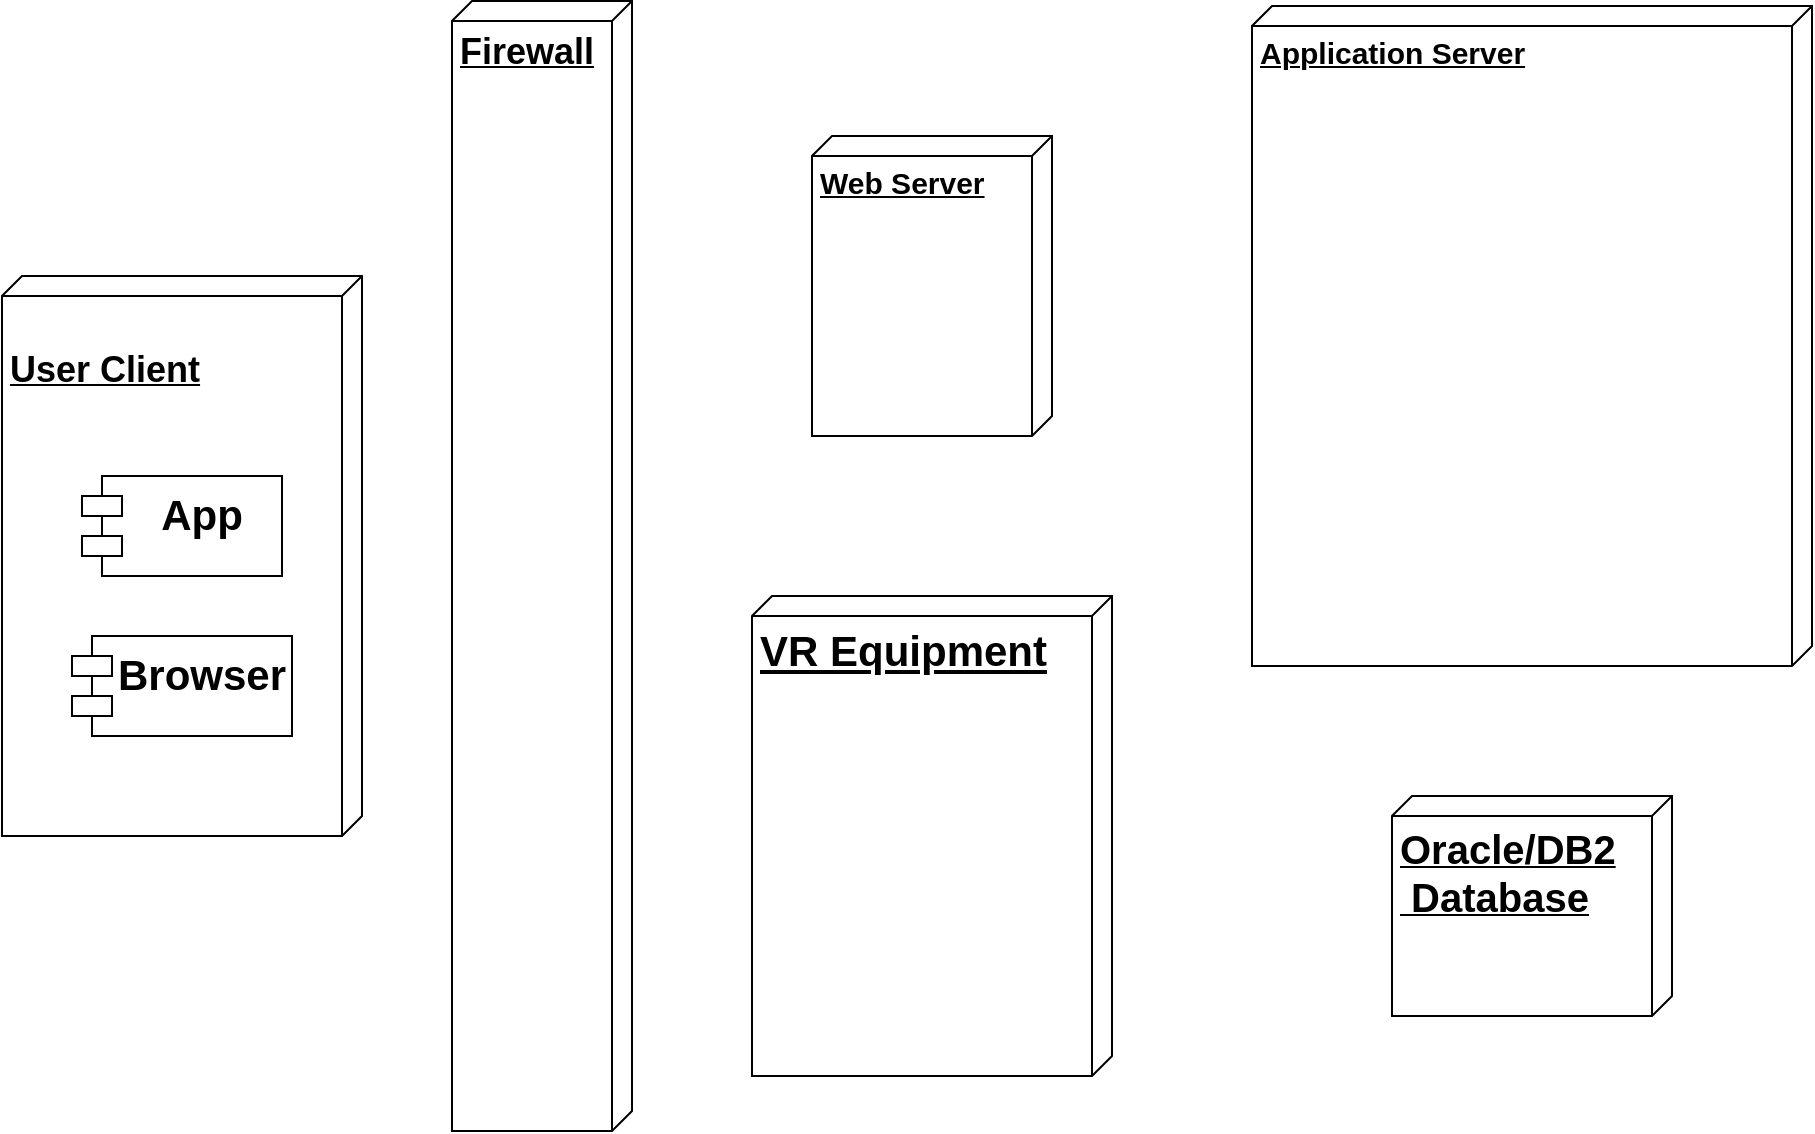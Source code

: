 <mxfile version="15.3.2" type="github">
  <diagram name="Page-1" id="5f0bae14-7c28-e335-631c-24af17079c00">
    <mxGraphModel dx="1550" dy="779" grid="1" gridSize="10" guides="1" tooltips="1" connect="1" arrows="1" fold="1" page="1" pageScale="1" pageWidth="1100" pageHeight="850" background="none" math="0" shadow="0">
      <root>
        <mxCell id="0" />
        <mxCell id="1" parent="0" />
        <mxCell id="KVNaXOkbH7ARZ5-L0nN6-1" value="&lt;b&gt;&lt;font style=&quot;font-size: 18px&quot;&gt;Firewall&lt;/font&gt;&lt;/b&gt;" style="verticalAlign=top;align=left;spacingTop=8;spacingLeft=2;spacingRight=12;shape=cube;size=10;direction=south;fontStyle=4;html=1;" vertex="1" parent="1">
          <mxGeometry x="310" y="92.5" width="90" height="565" as="geometry" />
        </mxCell>
        <mxCell id="KVNaXOkbH7ARZ5-L0nN6-2" value="&lt;b&gt;&lt;font style=&quot;font-size: 15px&quot;&gt;Application Server&lt;/font&gt;&lt;/b&gt;" style="verticalAlign=top;align=left;spacingTop=8;spacingLeft=2;spacingRight=12;shape=cube;size=10;direction=south;fontStyle=4;html=1;" vertex="1" parent="1">
          <mxGeometry x="710" y="95" width="280" height="330" as="geometry" />
        </mxCell>
        <mxCell id="KVNaXOkbH7ARZ5-L0nN6-3" value="&lt;b style=&quot;font-size: 20px&quot;&gt;Oracle/DB2&lt;br&gt;&amp;nbsp;Database&lt;/b&gt;" style="verticalAlign=top;align=left;spacingTop=8;spacingLeft=2;spacingRight=12;shape=cube;size=10;direction=south;fontStyle=4;html=1;" vertex="1" parent="1">
          <mxGeometry x="780" y="490" width="140" height="110" as="geometry" />
        </mxCell>
        <mxCell id="KVNaXOkbH7ARZ5-L0nN6-4" value="&lt;b&gt;&lt;font style=&quot;font-size: 15px&quot;&gt;Web Server&lt;/font&gt;&lt;/b&gt;" style="verticalAlign=top;align=left;spacingTop=8;spacingLeft=2;spacingRight=12;shape=cube;size=10;direction=south;fontStyle=4;html=1;" vertex="1" parent="1">
          <mxGeometry x="490" y="160" width="120" height="150" as="geometry" />
        </mxCell>
        <mxCell id="KVNaXOkbH7ARZ5-L0nN6-5" value="&lt;b&gt;&lt;font style=&quot;font-size: 18px&quot;&gt;&lt;br&gt;User Client&lt;/font&gt;&lt;/b&gt;" style="verticalAlign=top;align=left;spacingTop=8;spacingLeft=2;spacingRight=12;shape=cube;size=10;direction=south;fontStyle=4;html=1;" vertex="1" parent="1">
          <mxGeometry x="85" y="230" width="180" height="280" as="geometry" />
        </mxCell>
        <mxCell id="KVNaXOkbH7ARZ5-L0nN6-6" value="App" style="shape=module;align=left;spacingLeft=20;align=center;verticalAlign=top;fontStyle=1;fontSize=21;" vertex="1" parent="1">
          <mxGeometry x="125" y="330" width="100" height="50" as="geometry" />
        </mxCell>
        <mxCell id="KVNaXOkbH7ARZ5-L0nN6-7" value="Browser" style="shape=module;align=left;spacingLeft=20;align=center;verticalAlign=top;fontSize=21;fontStyle=1" vertex="1" parent="1">
          <mxGeometry x="120" y="410" width="110" height="50" as="geometry" />
        </mxCell>
        <mxCell id="KVNaXOkbH7ARZ5-L0nN6-8" value="&lt;b&gt;VR Equipment&lt;/b&gt;" style="verticalAlign=top;align=left;spacingTop=8;spacingLeft=2;spacingRight=12;shape=cube;size=10;direction=south;fontStyle=4;html=1;fontSize=21;" vertex="1" parent="1">
          <mxGeometry x="460" y="390" width="180" height="240" as="geometry" />
        </mxCell>
      </root>
    </mxGraphModel>
  </diagram>
</mxfile>
